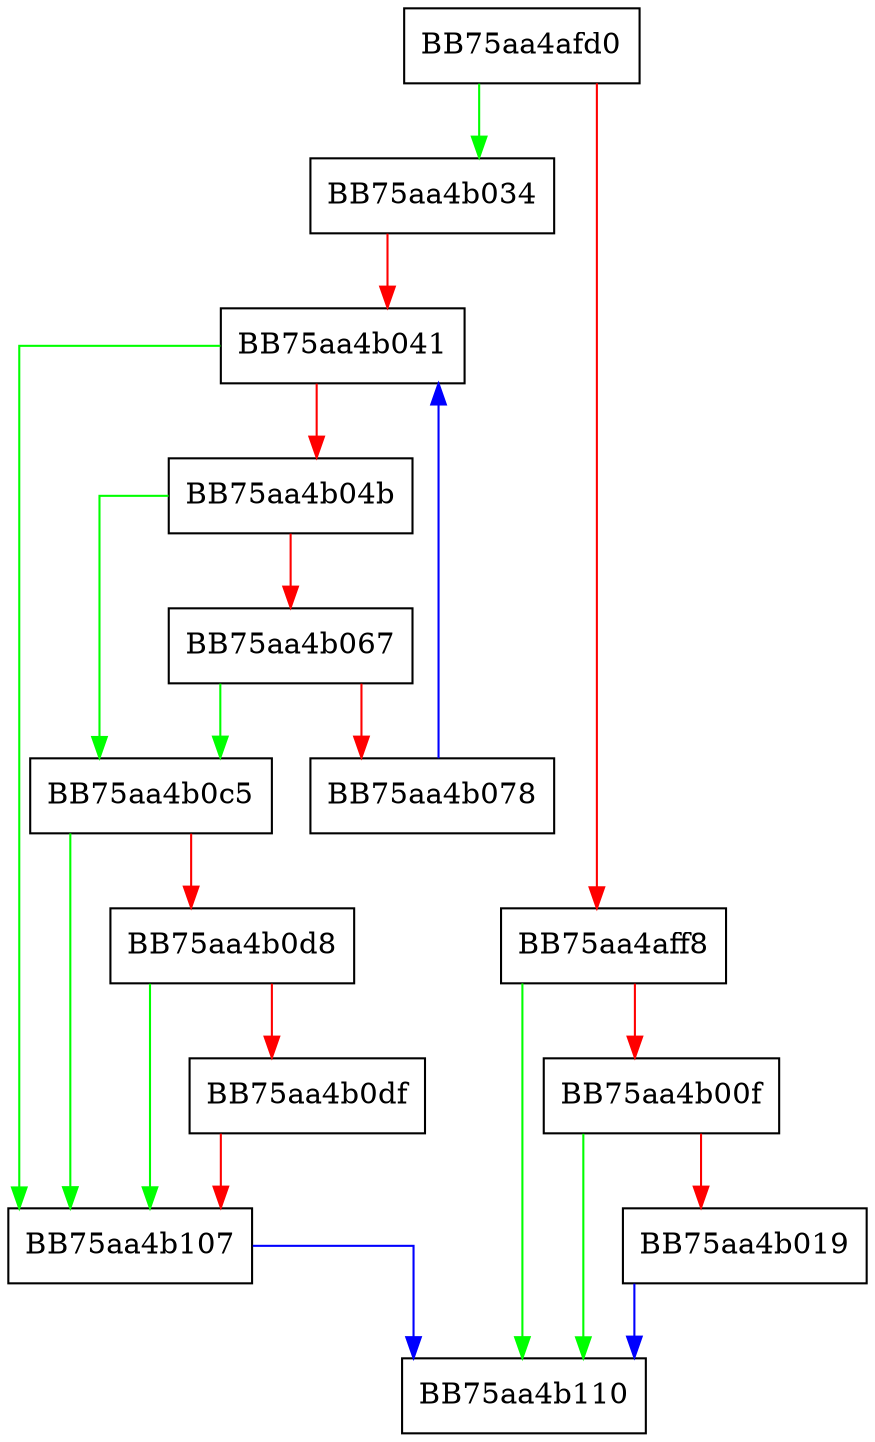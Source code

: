 digraph BuildSections {
  node [shape="box"];
  graph [splines=ortho];
  BB75aa4afd0 -> BB75aa4b034 [color="green"];
  BB75aa4afd0 -> BB75aa4aff8 [color="red"];
  BB75aa4aff8 -> BB75aa4b110 [color="green"];
  BB75aa4aff8 -> BB75aa4b00f [color="red"];
  BB75aa4b00f -> BB75aa4b110 [color="green"];
  BB75aa4b00f -> BB75aa4b019 [color="red"];
  BB75aa4b019 -> BB75aa4b110 [color="blue"];
  BB75aa4b034 -> BB75aa4b041 [color="red"];
  BB75aa4b041 -> BB75aa4b107 [color="green"];
  BB75aa4b041 -> BB75aa4b04b [color="red"];
  BB75aa4b04b -> BB75aa4b0c5 [color="green"];
  BB75aa4b04b -> BB75aa4b067 [color="red"];
  BB75aa4b067 -> BB75aa4b0c5 [color="green"];
  BB75aa4b067 -> BB75aa4b078 [color="red"];
  BB75aa4b078 -> BB75aa4b041 [color="blue"];
  BB75aa4b0c5 -> BB75aa4b107 [color="green"];
  BB75aa4b0c5 -> BB75aa4b0d8 [color="red"];
  BB75aa4b0d8 -> BB75aa4b107 [color="green"];
  BB75aa4b0d8 -> BB75aa4b0df [color="red"];
  BB75aa4b0df -> BB75aa4b107 [color="red"];
  BB75aa4b107 -> BB75aa4b110 [color="blue"];
}